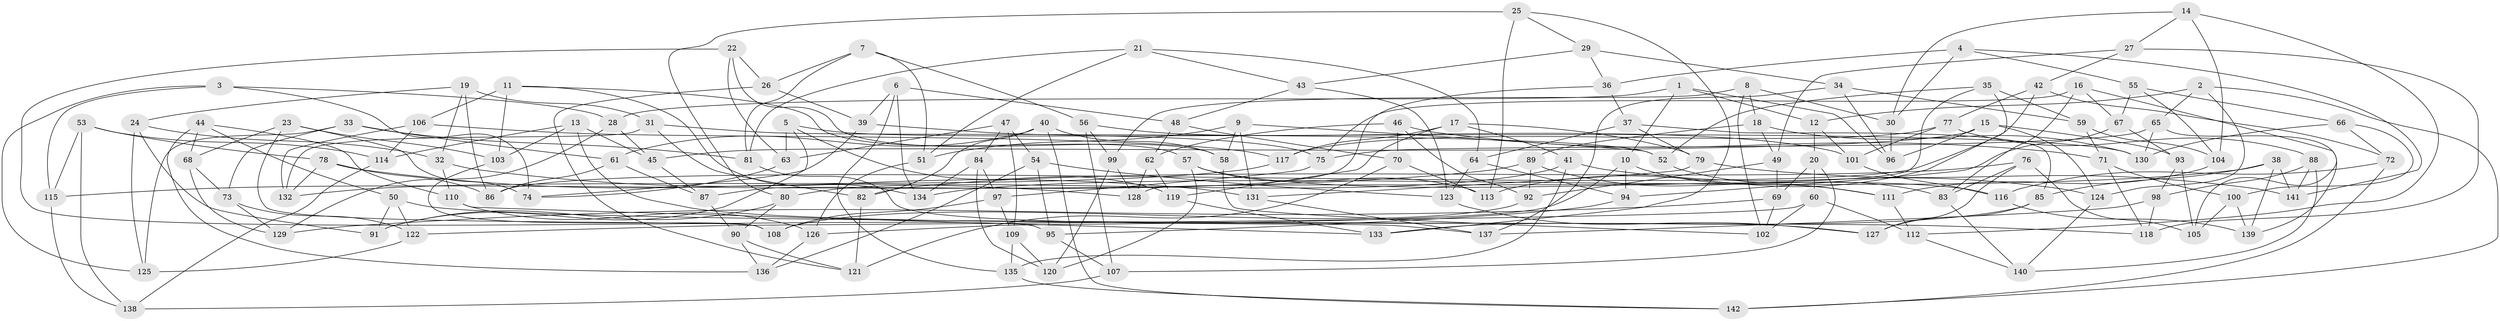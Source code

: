 // coarse degree distribution, {5: 0.125, 3: 0.14285714285714285, 6: 0.07142857142857142, 4: 0.4107142857142857, 8: 0.05357142857142857, 10: 0.05357142857142857, 7: 0.07142857142857142, 12: 0.017857142857142856, 9: 0.017857142857142856, 15: 0.017857142857142856, 11: 0.017857142857142856}
// Generated by graph-tools (version 1.1) at 2025/01/03/04/25 22:01:13]
// undirected, 142 vertices, 284 edges
graph export_dot {
graph [start="1"]
  node [color=gray90,style=filled];
  1;
  2;
  3;
  4;
  5;
  6;
  7;
  8;
  9;
  10;
  11;
  12;
  13;
  14;
  15;
  16;
  17;
  18;
  19;
  20;
  21;
  22;
  23;
  24;
  25;
  26;
  27;
  28;
  29;
  30;
  31;
  32;
  33;
  34;
  35;
  36;
  37;
  38;
  39;
  40;
  41;
  42;
  43;
  44;
  45;
  46;
  47;
  48;
  49;
  50;
  51;
  52;
  53;
  54;
  55;
  56;
  57;
  58;
  59;
  60;
  61;
  62;
  63;
  64;
  65;
  66;
  67;
  68;
  69;
  70;
  71;
  72;
  73;
  74;
  75;
  76;
  77;
  78;
  79;
  80;
  81;
  82;
  83;
  84;
  85;
  86;
  87;
  88;
  89;
  90;
  91;
  92;
  93;
  94;
  95;
  96;
  97;
  98;
  99;
  100;
  101;
  102;
  103;
  104;
  105;
  106;
  107;
  108;
  109;
  110;
  111;
  112;
  113;
  114;
  115;
  116;
  117;
  118;
  119;
  120;
  121;
  122;
  123;
  124;
  125;
  126;
  127;
  128;
  129;
  130;
  131;
  132;
  133;
  134;
  135;
  136;
  137;
  138;
  139;
  140;
  141;
  142;
  1 -- 28;
  1 -- 12;
  1 -- 96;
  1 -- 10;
  2 -- 142;
  2 -- 65;
  2 -- 12;
  2 -- 124;
  3 -- 28;
  3 -- 125;
  3 -- 115;
  3 -- 74;
  4 -- 30;
  4 -- 141;
  4 -- 36;
  4 -- 55;
  5 -- 91;
  5 -- 119;
  5 -- 130;
  5 -- 63;
  6 -- 48;
  6 -- 39;
  6 -- 134;
  6 -- 135;
  7 -- 51;
  7 -- 56;
  7 -- 81;
  7 -- 26;
  8 -- 102;
  8 -- 18;
  8 -- 30;
  8 -- 99;
  9 -- 52;
  9 -- 58;
  9 -- 51;
  9 -- 131;
  10 -- 111;
  10 -- 126;
  10 -- 94;
  11 -- 57;
  11 -- 103;
  11 -- 134;
  11 -- 106;
  12 -- 20;
  12 -- 101;
  13 -- 114;
  13 -- 45;
  13 -- 127;
  13 -- 103;
  14 -- 27;
  14 -- 112;
  14 -- 30;
  14 -- 104;
  15 -- 45;
  15 -- 96;
  15 -- 124;
  15 -- 93;
  16 -- 75;
  16 -- 67;
  16 -- 83;
  16 -- 105;
  17 -- 41;
  17 -- 117;
  17 -- 119;
  17 -- 79;
  18 -- 89;
  18 -- 49;
  18 -- 130;
  19 -- 86;
  19 -- 24;
  19 -- 32;
  19 -- 31;
  20 -- 60;
  20 -- 107;
  20 -- 69;
  21 -- 64;
  21 -- 43;
  21 -- 81;
  21 -- 51;
  22 -- 63;
  22 -- 95;
  22 -- 58;
  22 -- 26;
  23 -- 74;
  23 -- 68;
  23 -- 103;
  23 -- 108;
  24 -- 91;
  24 -- 32;
  24 -- 125;
  25 -- 113;
  25 -- 133;
  25 -- 80;
  25 -- 29;
  26 -- 39;
  26 -- 121;
  27 -- 49;
  27 -- 118;
  27 -- 42;
  28 -- 129;
  28 -- 45;
  29 -- 34;
  29 -- 36;
  29 -- 43;
  30 -- 96;
  31 -- 132;
  31 -- 52;
  31 -- 82;
  32 -- 110;
  32 -- 131;
  33 -- 61;
  33 -- 125;
  33 -- 81;
  33 -- 73;
  34 -- 96;
  34 -- 59;
  34 -- 137;
  35 -- 113;
  35 -- 128;
  35 -- 52;
  35 -- 59;
  36 -- 87;
  36 -- 37;
  37 -- 79;
  37 -- 85;
  37 -- 64;
  38 -- 141;
  38 -- 139;
  38 -- 134;
  38 -- 85;
  39 -- 75;
  39 -- 74;
  40 -- 142;
  40 -- 58;
  40 -- 82;
  40 -- 61;
  41 -- 124;
  41 -- 135;
  41 -- 80;
  42 -- 86;
  42 -- 72;
  42 -- 77;
  43 -- 123;
  43 -- 48;
  44 -- 136;
  44 -- 50;
  44 -- 68;
  44 -- 110;
  45 -- 87;
  46 -- 70;
  46 -- 62;
  46 -- 71;
  46 -- 92;
  47 -- 109;
  47 -- 84;
  47 -- 54;
  47 -- 63;
  48 -- 70;
  48 -- 62;
  49 -- 69;
  49 -- 92;
  50 -- 118;
  50 -- 91;
  50 -- 122;
  51 -- 126;
  52 -- 83;
  53 -- 114;
  53 -- 115;
  53 -- 78;
  53 -- 138;
  54 -- 136;
  54 -- 95;
  54 -- 123;
  55 -- 104;
  55 -- 67;
  55 -- 66;
  56 -- 99;
  56 -- 107;
  56 -- 101;
  57 -- 113;
  57 -- 120;
  57 -- 116;
  58 -- 102;
  59 -- 71;
  59 -- 104;
  60 -- 122;
  60 -- 102;
  60 -- 112;
  61 -- 86;
  61 -- 87;
  62 -- 119;
  62 -- 128;
  63 -- 74;
  64 -- 94;
  64 -- 123;
  65 -- 139;
  65 -- 75;
  65 -- 130;
  66 -- 130;
  66 -- 72;
  66 -- 100;
  67 -- 93;
  67 -- 94;
  68 -- 129;
  68 -- 73;
  69 -- 102;
  69 -- 129;
  70 -- 113;
  70 -- 121;
  71 -- 100;
  71 -- 118;
  72 -- 142;
  72 -- 116;
  73 -- 129;
  73 -- 122;
  75 -- 97;
  76 -- 127;
  76 -- 83;
  76 -- 82;
  76 -- 105;
  77 -- 117;
  77 -- 101;
  77 -- 88;
  78 -- 132;
  78 -- 86;
  78 -- 128;
  79 -- 131;
  79 -- 141;
  80 -- 91;
  80 -- 90;
  81 -- 137;
  82 -- 121;
  83 -- 140;
  84 -- 97;
  84 -- 120;
  84 -- 134;
  85 -- 127;
  85 -- 133;
  87 -- 90;
  88 -- 141;
  88 -- 98;
  88 -- 140;
  89 -- 111;
  89 -- 92;
  89 -- 115;
  90 -- 136;
  90 -- 121;
  92 -- 108;
  93 -- 105;
  93 -- 98;
  94 -- 95;
  95 -- 107;
  97 -- 109;
  97 -- 108;
  98 -- 118;
  98 -- 137;
  99 -- 120;
  99 -- 128;
  100 -- 105;
  100 -- 139;
  101 -- 116;
  103 -- 108;
  104 -- 111;
  106 -- 117;
  106 -- 114;
  106 -- 132;
  107 -- 138;
  109 -- 120;
  109 -- 135;
  110 -- 133;
  110 -- 126;
  111 -- 112;
  112 -- 140;
  114 -- 138;
  115 -- 138;
  116 -- 139;
  117 -- 132;
  119 -- 133;
  122 -- 125;
  123 -- 127;
  124 -- 140;
  126 -- 136;
  131 -- 137;
  135 -- 142;
}
